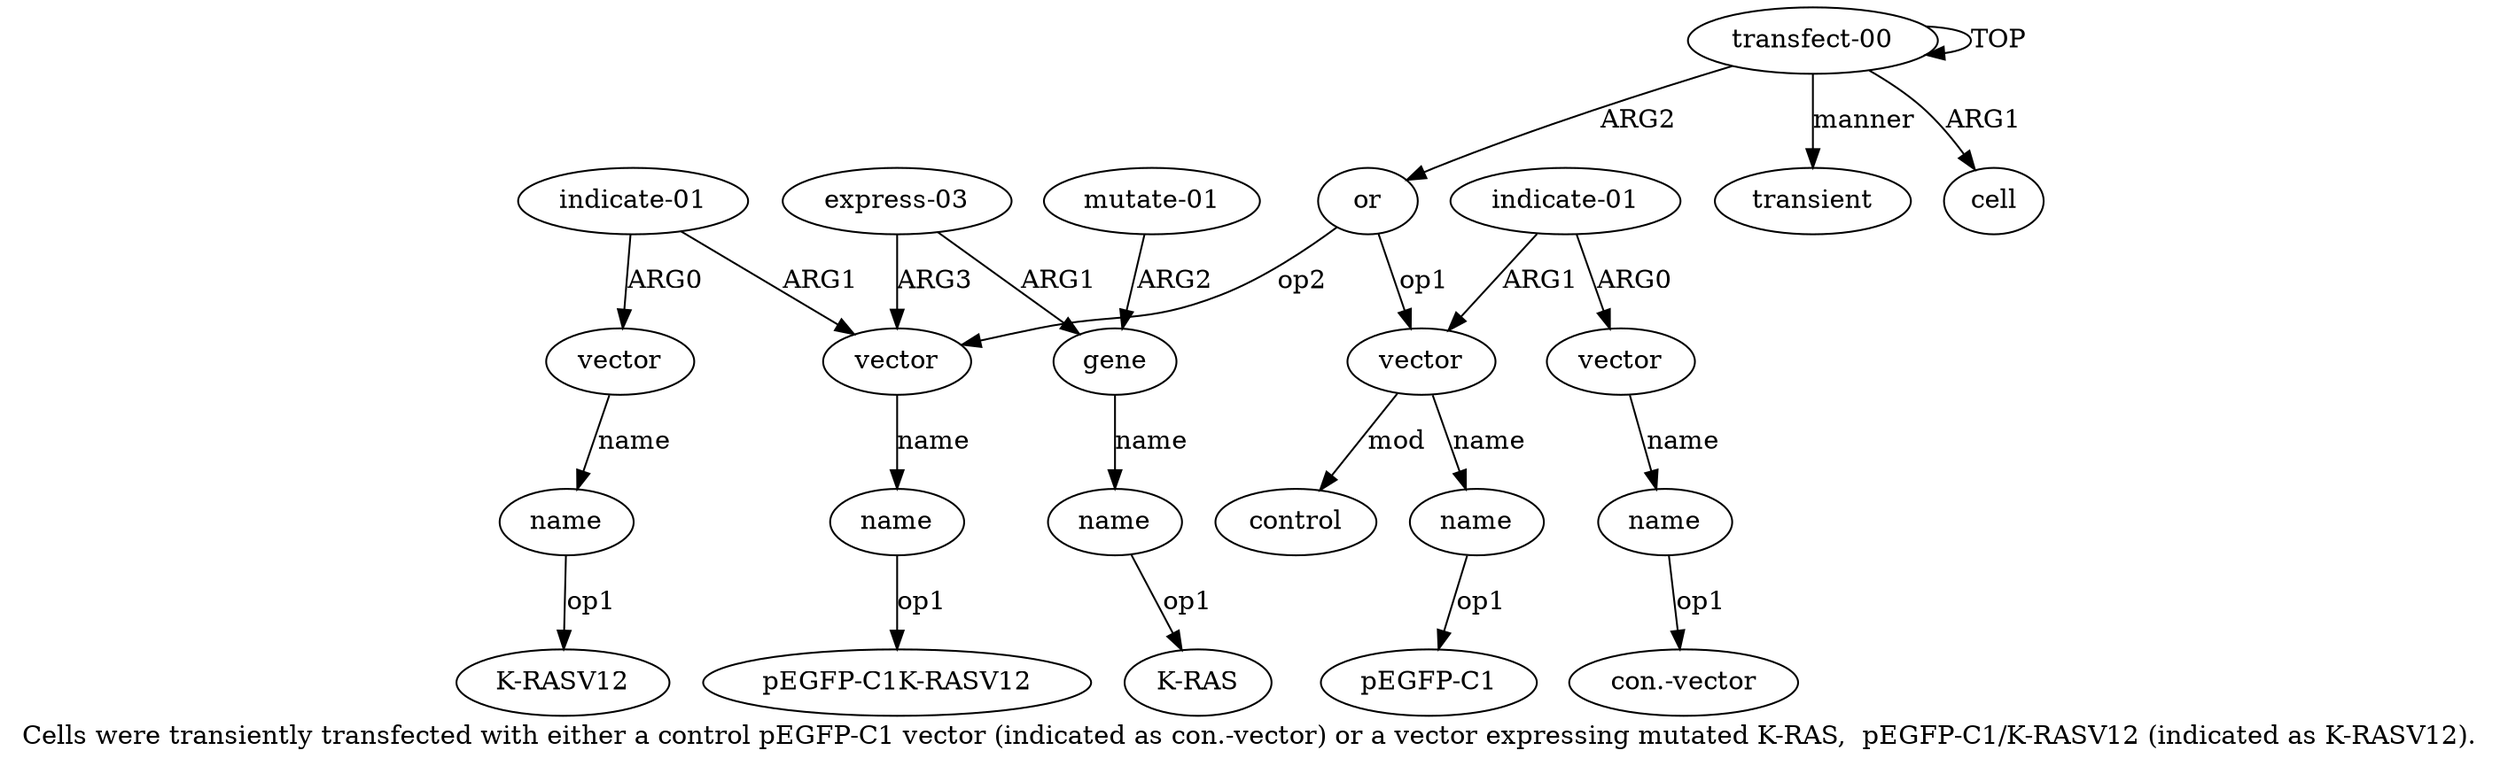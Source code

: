 digraph  {
	graph [label="Cells were transiently transfected with either a control pEGFP-C1 vector (indicated as con.-vector) or a vector expressing mutated \
K-RAS,  pEGFP-C1/K-RASV12 (indicated as K-RASV12)."];
	node [label="\N"];
	"a10 pEGFP-C1K-RASV12"	 [color=black,
		gold_ind=-1,
		gold_label="pEGFP-C1K-RASV12",
		label="pEGFP-C1K-RASV12",
		test_ind=-1,
		test_label="pEGFP-C1K-RASV12"];
	"a4 pEGFP-C1"	 [color=black,
		gold_ind=-1,
		gold_label="pEGFP-C1",
		label="pEGFP-C1",
		test_ind=-1,
		test_label="pEGFP-C1"];
	a15	 [color=black,
		gold_ind=15,
		gold_label="indicate-01",
		label="indicate-01",
		test_ind=15,
		test_label="indicate-01"];
	a16	 [color=black,
		gold_ind=16,
		gold_label=vector,
		label=vector,
		test_ind=16,
		test_label=vector];
	a15 -> a16 [key=0,
	color=black,
	gold_label=ARG0,
	label=ARG0,
	test_label=ARG0];
a9 [color=black,
	gold_ind=9,
	gold_label=vector,
	label=vector,
	test_ind=9,
	test_label=vector];
a15 -> a9 [key=0,
color=black,
gold_label=ARG1,
label=ARG1,
test_label=ARG1];
a14 [color=black,
gold_ind=14,
gold_label="mutate-01",
label="mutate-01",
test_ind=14,
test_label="mutate-01"];
a12 [color=black,
gold_ind=12,
gold_label=gene,
label=gene,
test_ind=12,
test_label=gene];
a14 -> a12 [key=0,
color=black,
gold_label=ARG2,
label=ARG2,
test_label=ARG2];
a17 [color=black,
gold_ind=17,
gold_label=name,
label=name,
test_ind=17,
test_label=name];
"a17 K-RASV12" [color=black,
gold_ind=-1,
gold_label="K-RASV12",
label="K-RASV12",
test_ind=-1,
test_label="K-RASV12"];
a17 -> "a17 K-RASV12" [key=0,
color=black,
gold_label=op1,
label=op1,
test_label=op1];
a16 -> a17 [key=0,
color=black,
gold_label=name,
label=name,
test_label=name];
a11 [color=black,
gold_ind=11,
gold_label="express-03",
label="express-03",
test_ind=11,
test_label="express-03"];
a11 -> a12 [key=0,
color=black,
gold_label=ARG1,
label=ARG1,
test_label=ARG1];
a11 -> a9 [key=0,
color=black,
gold_label=ARG3,
label=ARG3,
test_label=ARG3];
a10 [color=black,
gold_ind=10,
gold_label=name,
label=name,
test_ind=10,
test_label=name];
a10 -> "a10 pEGFP-C1K-RASV12" [key=0,
color=black,
gold_label=op1,
label=op1,
test_label=op1];
a13 [color=black,
gold_ind=13,
gold_label=name,
label=name,
test_ind=13,
test_label=name];
"a13 K-RAS" [color=black,
gold_ind=-1,
gold_label="K-RAS",
label="K-RAS",
test_ind=-1,
test_label="K-RAS"];
a13 -> "a13 K-RAS" [key=0,
color=black,
gold_label=op1,
label=op1,
test_label=op1];
a12 -> a13 [key=0,
color=black,
gold_label=name,
label=name,
test_label=name];
a18 [color=black,
gold_ind=18,
gold_label=transient,
label=transient,
test_ind=18,
test_label=transient];
a1 [color=black,
gold_ind=1,
gold_label=cell,
label=cell,
test_ind=1,
test_label=cell];
a0 [color=black,
gold_ind=0,
gold_label="transfect-00",
label="transfect-00",
test_ind=0,
test_label="transfect-00"];
a0 -> a18 [key=0,
color=black,
gold_label=manner,
label=manner,
test_label=manner];
a0 -> a1 [key=0,
color=black,
gold_label=ARG1,
label=ARG1,
test_label=ARG1];
a0 -> a0 [key=0,
color=black,
gold_label=TOP,
label=TOP,
test_label=TOP];
a2 [color=black,
gold_ind=2,
gold_label=or,
label=or,
test_ind=2,
test_label=or];
a0 -> a2 [key=0,
color=black,
gold_label=ARG2,
label=ARG2,
test_label=ARG2];
a3 [color=black,
gold_ind=3,
gold_label=vector,
label=vector,
test_ind=3,
test_label=vector];
a5 [color=black,
gold_ind=5,
gold_label=control,
label=control,
test_ind=5,
test_label=control];
a3 -> a5 [key=0,
color=black,
gold_label=mod,
label=mod,
test_label=mod];
a4 [color=black,
gold_ind=4,
gold_label=name,
label=name,
test_ind=4,
test_label=name];
a3 -> a4 [key=0,
color=black,
gold_label=name,
label=name,
test_label=name];
a2 -> a3 [key=0,
color=black,
gold_label=op1,
label=op1,
test_label=op1];
a2 -> a9 [key=0,
color=black,
gold_label=op2,
label=op2,
test_label=op2];
a4 -> "a4 pEGFP-C1" [key=0,
color=black,
gold_label=op1,
label=op1,
test_label=op1];
a7 [color=black,
gold_ind=7,
gold_label=vector,
label=vector,
test_ind=7,
test_label=vector];
a8 [color=black,
gold_ind=8,
gold_label=name,
label=name,
test_ind=8,
test_label=name];
a7 -> a8 [key=0,
color=black,
gold_label=name,
label=name,
test_label=name];
a6 [color=black,
gold_ind=6,
gold_label="indicate-01",
label="indicate-01",
test_ind=6,
test_label="indicate-01"];
a6 -> a3 [key=0,
color=black,
gold_label=ARG1,
label=ARG1,
test_label=ARG1];
a6 -> a7 [key=0,
color=black,
gold_label=ARG0,
label=ARG0,
test_label=ARG0];
a9 -> a10 [key=0,
color=black,
gold_label=name,
label=name,
test_label=name];
"a8 con.-vector" [color=black,
gold_ind=-1,
gold_label="con.-vector",
label="con.-vector",
test_ind=-1,
test_label="con.-vector"];
a8 -> "a8 con.-vector" [key=0,
color=black,
gold_label=op1,
label=op1,
test_label=op1];
}

